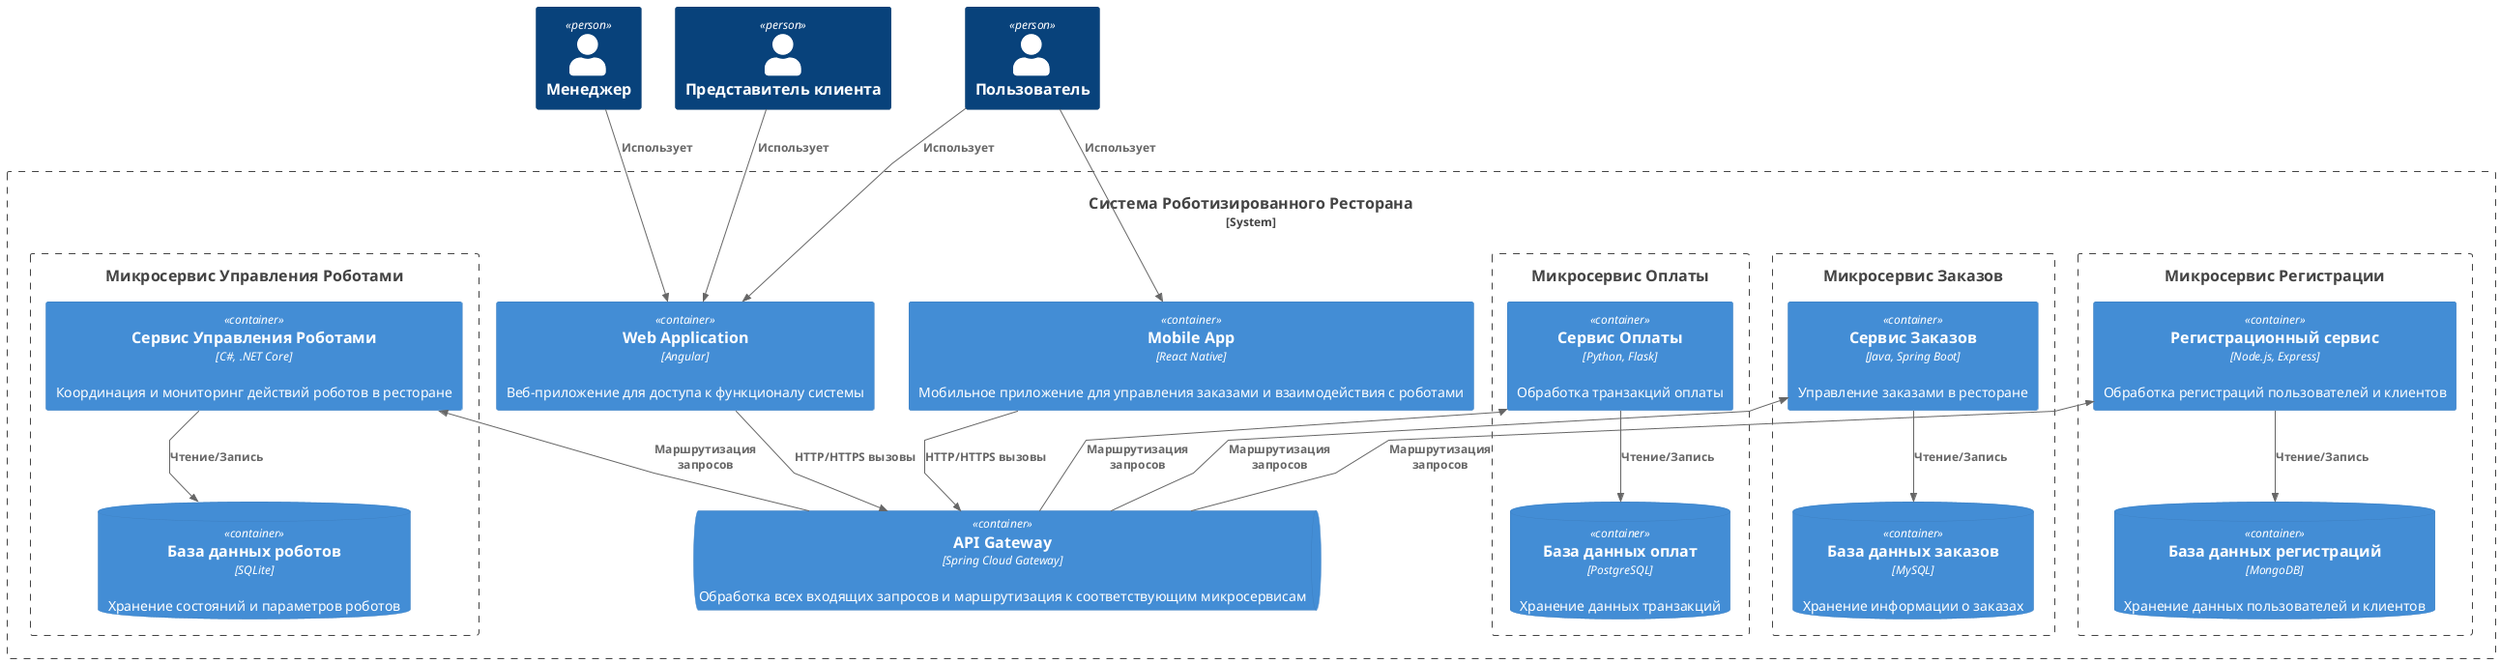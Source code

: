@startuml
!include <C4/C4_Container>

skinparam Linetype polyline
skinparam wrapWidth 900

Person(manager, "Менеджер")
Person(client, "Представитель клиента")
Person(user, "Пользователь")

System_Boundary(restaurant_system, "Система Роботизированного Ресторана") {
    ContainerQueue(api, "API Gateway", "Spring Cloud Gateway", "Обработка всех входящих запросов и маршрутизация к соответствующим микросервисам")

    Container(webUI, "Web Application", "Angular", "Веб-приложение для доступа к функционалу системы")
    Container(mobileApp, "Mobile App", "React Native", "Мобильное приложение для управления заказами и взаимодействия с роботами")

    Boundary(registrationBoundary, "Микросервис Регистрации") {
        Container(registrationService, "Регистрационный сервис", "Node.js, Express", "Обработка регистраций пользователей и клиентов")
        ContainerDb(registrationDb, "База данных регистраций", "MongoDB", "Хранение данных пользователей и клиентов")
    }

    Boundary(orderBoundary, "Микросервис Заказов") {
        Container(orderService, "Сервис Заказов", "Java, Spring Boot", "Управление заказами в ресторане")
        ContainerDb(orderDb, "База данных заказов", "MySQL", "Хранение информации о заказах")
    }

    Boundary(paymentBoundary, "Микросервис Оплаты") {
        Container(paymentService, "Сервис Оплаты", "Python, Flask", "Обработка транзакций оплаты")
        ContainerDb(paymentDb, "База данных оплат", "PostgreSQL", "Хранение данных транзакций")
    }

    Boundary(robotBoundary, "Микросервис Управления Роботами") {
        Container(robotService, "Сервис Управления Роботами", "C#, .NET Core", "Координация и мониторинг действий роботов в ресторане")
        ContainerDb(robotDb, "База данных роботов", "SQLite", "Хранение состояний и параметров роботов")
    }
}

Rel_D(user, mobileApp, "Использует")
Rel_D(user, webUI, "Использует")
Rel_D(manager, webUI, "Использует")
Rel_D(client, webUI, "Использует")

Rel_U(api, registrationService, "Маршрутизация запросов")
Rel_U(api, orderService, "Маршрутизация запросов")
Rel_U(api, paymentService, "Маршрутизация запросов")
Rel_U(api, robotService, "Маршрутизация запросов")

Rel_D(webUI, api, "HTTP/HTTPS вызовы")
Rel_D(mobileApp, api, "HTTP/HTTPS вызовы")

Rel_D(registrationService, registrationDb, "Чтение/Запись")
Rel_D(orderService, orderDb, "Чтение/Запись")
Rel_D(paymentService, paymentDb, "Чтение/Запись")
Rel_D(robotService, robotDb, "Чтение/Запись")

@enduml
